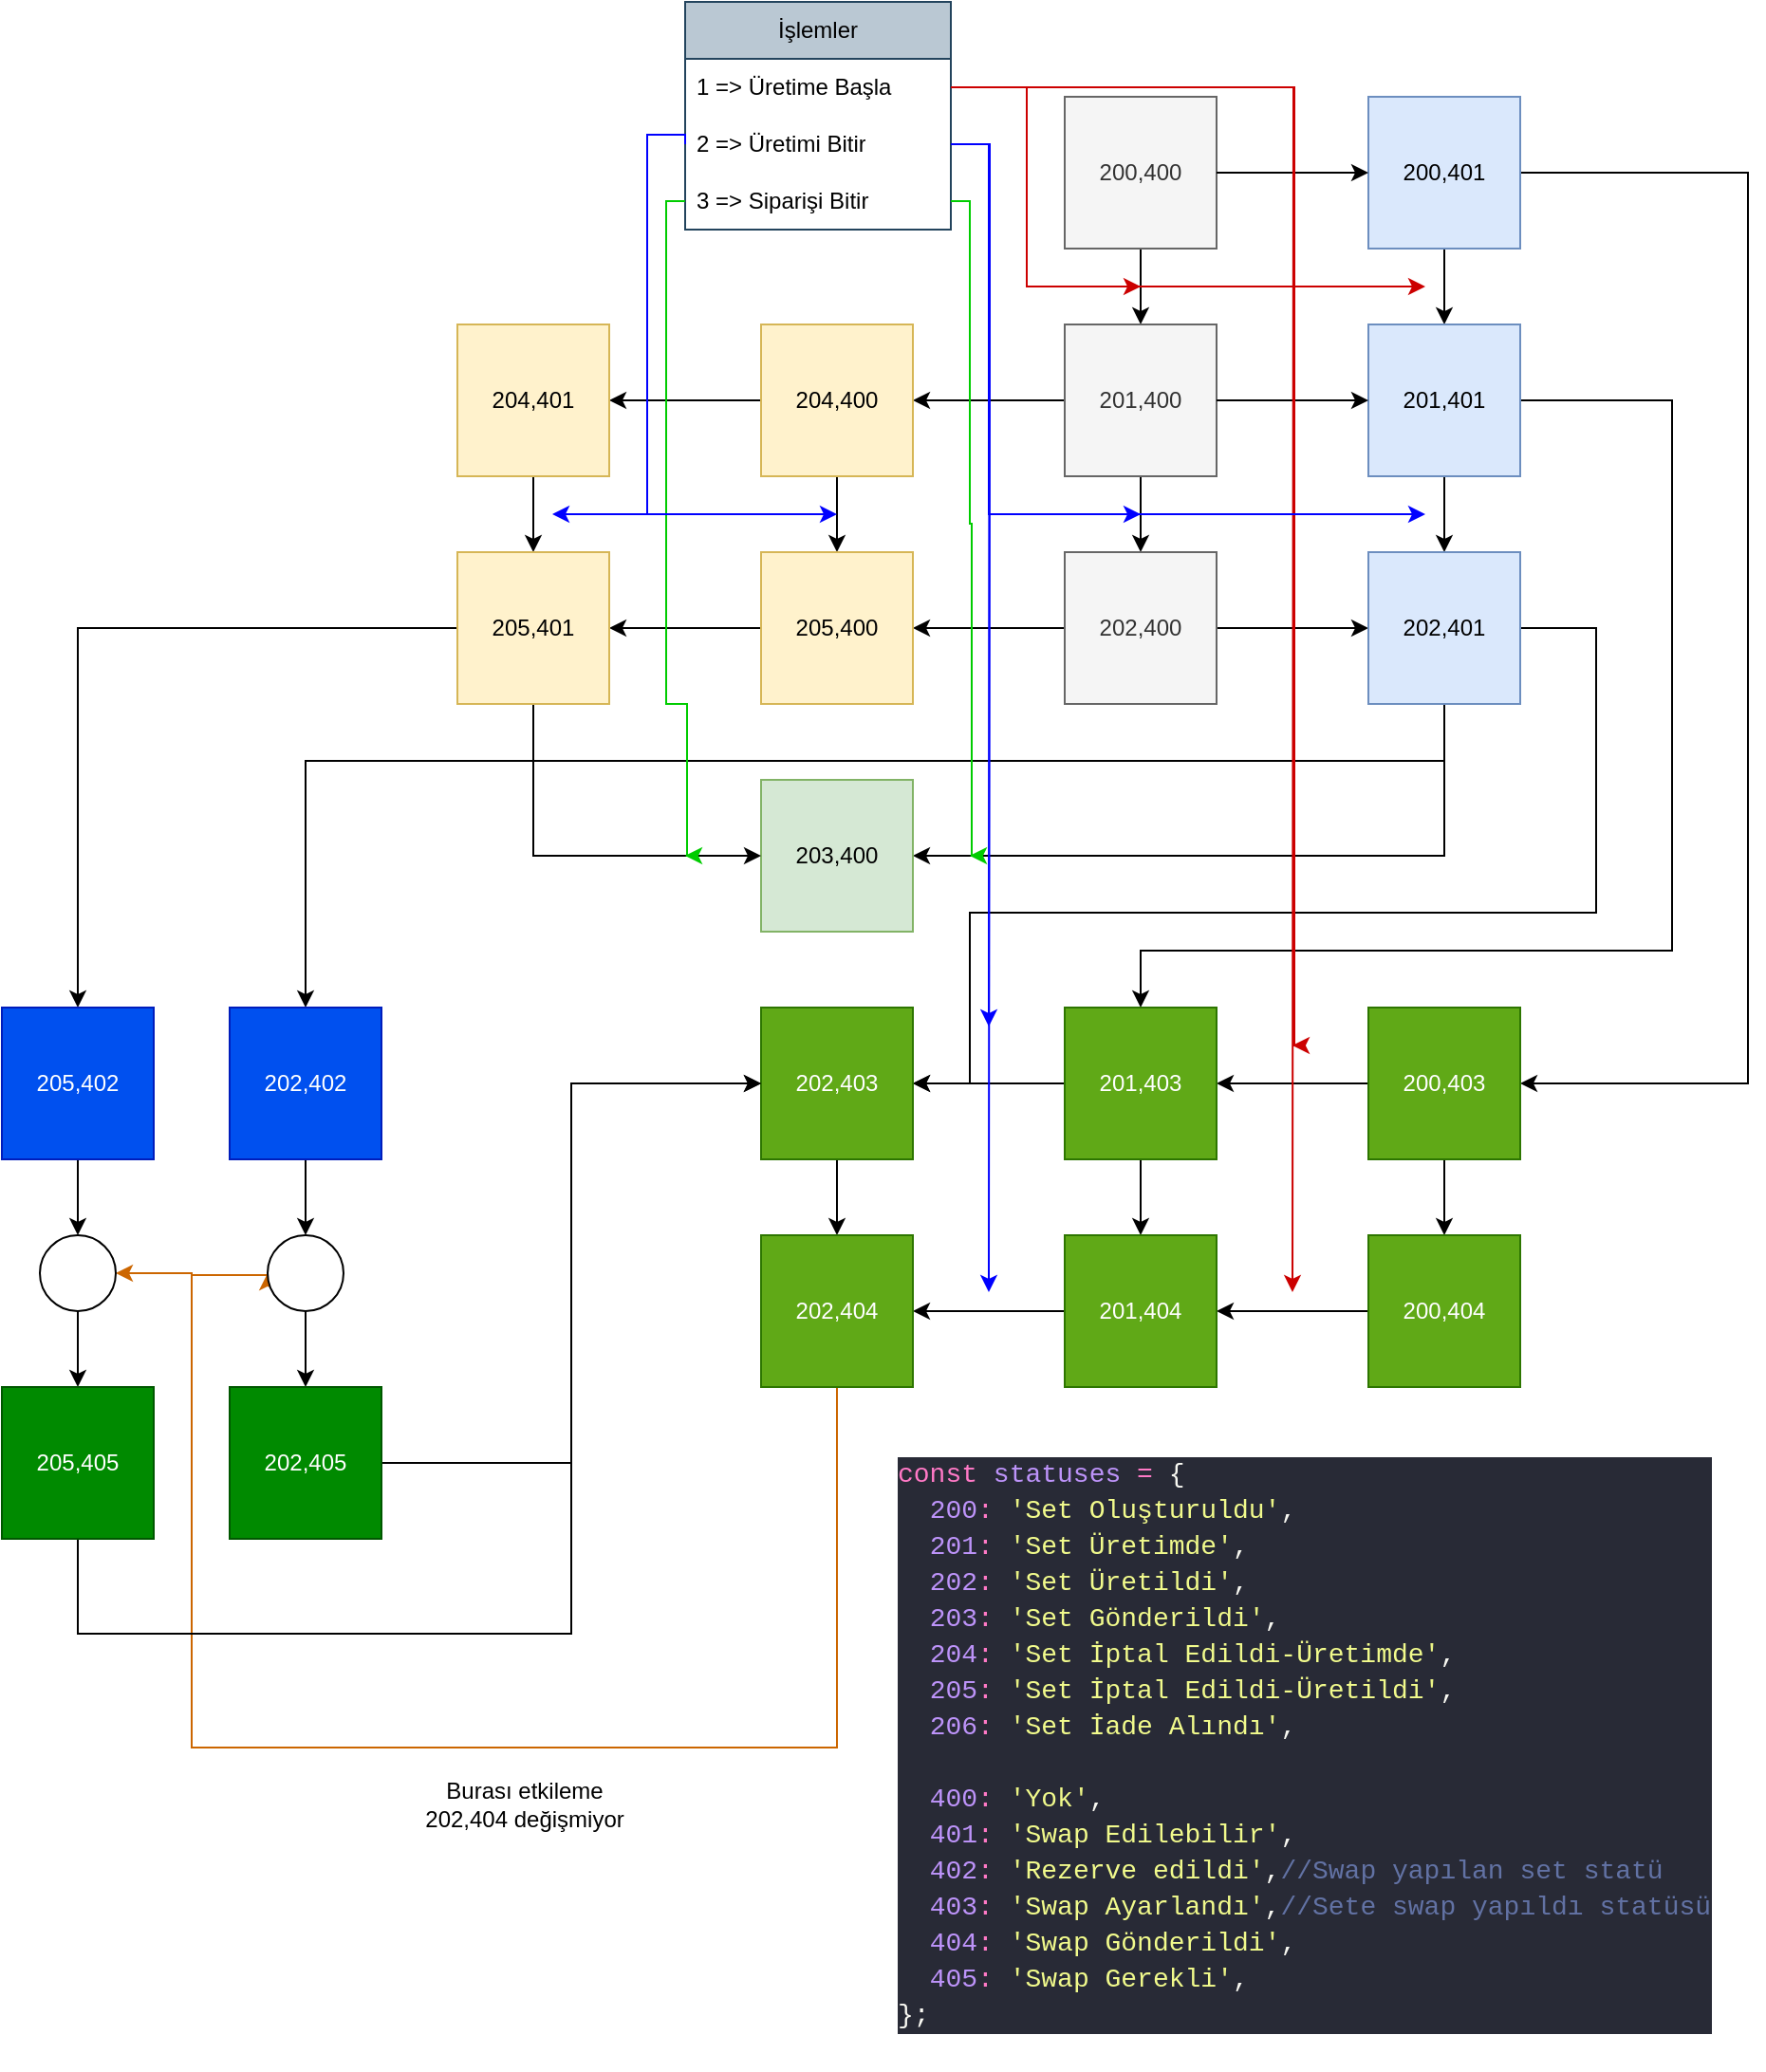 <mxfile version="26.0.5">
  <diagram name="Sayfa -1" id="rt4rzsd_kUnmTgCIrP4J">
    <mxGraphModel dx="2261" dy="1949" grid="1" gridSize="10" guides="1" tooltips="1" connect="1" arrows="1" fold="1" page="1" pageScale="1" pageWidth="827" pageHeight="1169" math="0" shadow="0">
      <root>
        <mxCell id="0" />
        <mxCell id="1" parent="0" />
        <mxCell id="Jg-Q7u7jgiy3Y-VFD5Qe-31" style="edgeStyle=orthogonalEdgeStyle;rounded=0;orthogonalLoop=1;jettySize=auto;html=1;entryX=0.5;entryY=0;entryDx=0;entryDy=0;" edge="1" parent="1" target="Jg-Q7u7jgiy3Y-VFD5Qe-4">
          <mxGeometry relative="1" as="geometry">
            <mxPoint x="520" y="80" as="sourcePoint" />
            <Array as="points">
              <mxPoint x="560" y="80" />
            </Array>
          </mxGeometry>
        </mxCell>
        <mxCell id="Jg-Q7u7jgiy3Y-VFD5Qe-32" style="edgeStyle=orthogonalEdgeStyle;rounded=0;orthogonalLoop=1;jettySize=auto;html=1;entryX=0.5;entryY=0;entryDx=0;entryDy=0;" edge="1" parent="1" source="Jg-Q7u7jgiy3Y-VFD5Qe-1" target="Jg-Q7u7jgiy3Y-VFD5Qe-2">
          <mxGeometry relative="1" as="geometry" />
        </mxCell>
        <mxCell id="Jg-Q7u7jgiy3Y-VFD5Qe-1" value="200,400" style="whiteSpace=wrap;html=1;aspect=fixed;fillColor=#f5f5f5;fontColor=#333333;strokeColor=#666666;" vertex="1" parent="1">
          <mxGeometry x="360" y="40" width="80" height="80" as="geometry" />
        </mxCell>
        <mxCell id="Jg-Q7u7jgiy3Y-VFD5Qe-10" style="edgeStyle=orthogonalEdgeStyle;rounded=0;orthogonalLoop=1;jettySize=auto;html=1;" edge="1" parent="1" source="Jg-Q7u7jgiy3Y-VFD5Qe-2" target="Jg-Q7u7jgiy3Y-VFD5Qe-5">
          <mxGeometry relative="1" as="geometry" />
        </mxCell>
        <mxCell id="Jg-Q7u7jgiy3Y-VFD5Qe-47" style="edgeStyle=orthogonalEdgeStyle;rounded=0;orthogonalLoop=1;jettySize=auto;html=1;entryX=1;entryY=0.5;entryDx=0;entryDy=0;" edge="1" parent="1" source="Jg-Q7u7jgiy3Y-VFD5Qe-2" target="Jg-Q7u7jgiy3Y-VFD5Qe-46">
          <mxGeometry relative="1" as="geometry" />
        </mxCell>
        <mxCell id="Jg-Q7u7jgiy3Y-VFD5Qe-2" value="201,400" style="whiteSpace=wrap;html=1;aspect=fixed;fillColor=#f5f5f5;fontColor=#333333;strokeColor=#666666;" vertex="1" parent="1">
          <mxGeometry x="360" y="160" width="80" height="80" as="geometry" />
        </mxCell>
        <mxCell id="Jg-Q7u7jgiy3Y-VFD5Qe-62" value="" style="edgeStyle=orthogonalEdgeStyle;rounded=0;orthogonalLoop=1;jettySize=auto;html=1;" edge="1" parent="1" source="Jg-Q7u7jgiy3Y-VFD5Qe-4" target="Jg-Q7u7jgiy3Y-VFD5Qe-6">
          <mxGeometry relative="1" as="geometry" />
        </mxCell>
        <mxCell id="Jg-Q7u7jgiy3Y-VFD5Qe-82" style="edgeStyle=orthogonalEdgeStyle;rounded=0;orthogonalLoop=1;jettySize=auto;html=1;entryX=1;entryY=0.5;entryDx=0;entryDy=0;" edge="1" parent="1" source="Jg-Q7u7jgiy3Y-VFD5Qe-4" target="Jg-Q7u7jgiy3Y-VFD5Qe-68">
          <mxGeometry relative="1" as="geometry">
            <Array as="points">
              <mxPoint x="720" y="80" />
              <mxPoint x="720" y="560" />
            </Array>
          </mxGeometry>
        </mxCell>
        <mxCell id="Jg-Q7u7jgiy3Y-VFD5Qe-4" value="200,401" style="whiteSpace=wrap;html=1;aspect=fixed;fillColor=#dae8fc;strokeColor=#6c8ebf;" vertex="1" parent="1">
          <mxGeometry x="520" y="40" width="80" height="80" as="geometry" />
        </mxCell>
        <mxCell id="Jg-Q7u7jgiy3Y-VFD5Qe-64" value="" style="edgeStyle=orthogonalEdgeStyle;rounded=0;orthogonalLoop=1;jettySize=auto;html=1;" edge="1" parent="1" source="Jg-Q7u7jgiy3Y-VFD5Qe-5" target="Jg-Q7u7jgiy3Y-VFD5Qe-8">
          <mxGeometry relative="1" as="geometry" />
        </mxCell>
        <mxCell id="Jg-Q7u7jgiy3Y-VFD5Qe-67" style="edgeStyle=orthogonalEdgeStyle;rounded=0;orthogonalLoop=1;jettySize=auto;html=1;entryX=1;entryY=0.5;entryDx=0;entryDy=0;" edge="1" parent="1" source="Jg-Q7u7jgiy3Y-VFD5Qe-5" target="Jg-Q7u7jgiy3Y-VFD5Qe-48">
          <mxGeometry relative="1" as="geometry" />
        </mxCell>
        <mxCell id="Jg-Q7u7jgiy3Y-VFD5Qe-5" value="202,400" style="whiteSpace=wrap;html=1;aspect=fixed;fillColor=#f5f5f5;fontColor=#333333;strokeColor=#666666;" vertex="1" parent="1">
          <mxGeometry x="360" y="280" width="80" height="80" as="geometry" />
        </mxCell>
        <mxCell id="Jg-Q7u7jgiy3Y-VFD5Qe-63" value="" style="edgeStyle=orthogonalEdgeStyle;rounded=0;orthogonalLoop=1;jettySize=auto;html=1;" edge="1" parent="1" source="Jg-Q7u7jgiy3Y-VFD5Qe-6" target="Jg-Q7u7jgiy3Y-VFD5Qe-8">
          <mxGeometry relative="1" as="geometry" />
        </mxCell>
        <mxCell id="Jg-Q7u7jgiy3Y-VFD5Qe-83" style="edgeStyle=orthogonalEdgeStyle;rounded=0;orthogonalLoop=1;jettySize=auto;html=1;" edge="1" parent="1" source="Jg-Q7u7jgiy3Y-VFD5Qe-6" target="Jg-Q7u7jgiy3Y-VFD5Qe-71">
          <mxGeometry relative="1" as="geometry">
            <Array as="points">
              <mxPoint x="680" y="200" />
              <mxPoint x="680" y="490" />
              <mxPoint x="400" y="490" />
            </Array>
          </mxGeometry>
        </mxCell>
        <mxCell id="Jg-Q7u7jgiy3Y-VFD5Qe-6" value="201,401" style="whiteSpace=wrap;html=1;aspect=fixed;fillColor=#dae8fc;strokeColor=#6c8ebf;" vertex="1" parent="1">
          <mxGeometry x="520" y="160" width="80" height="80" as="geometry" />
        </mxCell>
        <mxCell id="Jg-Q7u7jgiy3Y-VFD5Qe-66" style="edgeStyle=orthogonalEdgeStyle;rounded=0;orthogonalLoop=1;jettySize=auto;html=1;entryX=1;entryY=0.5;entryDx=0;entryDy=0;" edge="1" parent="1" source="Jg-Q7u7jgiy3Y-VFD5Qe-8" target="Jg-Q7u7jgiy3Y-VFD5Qe-13">
          <mxGeometry relative="1" as="geometry">
            <Array as="points">
              <mxPoint x="560" y="440" />
            </Array>
          </mxGeometry>
        </mxCell>
        <mxCell id="Jg-Q7u7jgiy3Y-VFD5Qe-84" style="edgeStyle=orthogonalEdgeStyle;rounded=0;orthogonalLoop=1;jettySize=auto;html=1;exitX=0.5;exitY=1;exitDx=0;exitDy=0;" edge="1" parent="1" source="Jg-Q7u7jgiy3Y-VFD5Qe-8" target="Jg-Q7u7jgiy3Y-VFD5Qe-73">
          <mxGeometry relative="1" as="geometry">
            <Array as="points">
              <mxPoint x="560" y="320" />
              <mxPoint x="640" y="320" />
              <mxPoint x="640" y="470" />
              <mxPoint x="310" y="470" />
              <mxPoint x="310" y="560" />
            </Array>
          </mxGeometry>
        </mxCell>
        <mxCell id="Jg-Q7u7jgiy3Y-VFD5Qe-86" style="edgeStyle=orthogonalEdgeStyle;rounded=0;orthogonalLoop=1;jettySize=auto;html=1;exitX=0;exitY=1;exitDx=0;exitDy=0;entryX=0.5;entryY=0;entryDx=0;entryDy=0;" edge="1" parent="1" source="Jg-Q7u7jgiy3Y-VFD5Qe-8" target="Jg-Q7u7jgiy3Y-VFD5Qe-85">
          <mxGeometry relative="1" as="geometry">
            <Array as="points">
              <mxPoint x="560" y="360" />
              <mxPoint x="560" y="390" />
              <mxPoint x="-40" y="390" />
            </Array>
          </mxGeometry>
        </mxCell>
        <mxCell id="Jg-Q7u7jgiy3Y-VFD5Qe-8" value="202,401" style="whiteSpace=wrap;html=1;aspect=fixed;fillColor=#dae8fc;strokeColor=#6c8ebf;" vertex="1" parent="1">
          <mxGeometry x="520" y="280" width="80" height="80" as="geometry" />
        </mxCell>
        <mxCell id="Jg-Q7u7jgiy3Y-VFD5Qe-13" value="203,400" style="whiteSpace=wrap;html=1;aspect=fixed;fillColor=#d5e8d4;strokeColor=#82b366;" vertex="1" parent="1">
          <mxGeometry x="200" y="400" width="80" height="80" as="geometry" />
        </mxCell>
        <mxCell id="Jg-Q7u7jgiy3Y-VFD5Qe-18" style="edgeStyle=orthogonalEdgeStyle;rounded=0;orthogonalLoop=1;jettySize=auto;html=1;entryX=0;entryY=0.5;entryDx=0;entryDy=0;" edge="1" parent="1" source="Jg-Q7u7jgiy3Y-VFD5Qe-2" target="Jg-Q7u7jgiy3Y-VFD5Qe-6">
          <mxGeometry relative="1" as="geometry">
            <Array as="points">
              <mxPoint x="500" y="200" />
              <mxPoint x="500" y="200" />
            </Array>
          </mxGeometry>
        </mxCell>
        <mxCell id="Jg-Q7u7jgiy3Y-VFD5Qe-49" value="" style="edgeStyle=orthogonalEdgeStyle;rounded=0;orthogonalLoop=1;jettySize=auto;html=1;" edge="1" parent="1" source="Jg-Q7u7jgiy3Y-VFD5Qe-46" target="Jg-Q7u7jgiy3Y-VFD5Qe-48">
          <mxGeometry relative="1" as="geometry" />
        </mxCell>
        <mxCell id="Jg-Q7u7jgiy3Y-VFD5Qe-57" style="edgeStyle=orthogonalEdgeStyle;rounded=0;orthogonalLoop=1;jettySize=auto;html=1;entryX=1;entryY=0.5;entryDx=0;entryDy=0;" edge="1" parent="1" source="Jg-Q7u7jgiy3Y-VFD5Qe-46" target="Jg-Q7u7jgiy3Y-VFD5Qe-50">
          <mxGeometry relative="1" as="geometry" />
        </mxCell>
        <mxCell id="Jg-Q7u7jgiy3Y-VFD5Qe-46" value="204,400" style="whiteSpace=wrap;html=1;aspect=fixed;fillColor=#fff2cc;strokeColor=#d6b656;" vertex="1" parent="1">
          <mxGeometry x="200" y="160" width="80" height="80" as="geometry" />
        </mxCell>
        <mxCell id="Jg-Q7u7jgiy3Y-VFD5Qe-61" value="" style="edgeStyle=orthogonalEdgeStyle;rounded=0;orthogonalLoop=1;jettySize=auto;html=1;" edge="1" parent="1" source="Jg-Q7u7jgiy3Y-VFD5Qe-48" target="Jg-Q7u7jgiy3Y-VFD5Qe-51">
          <mxGeometry relative="1" as="geometry" />
        </mxCell>
        <mxCell id="Jg-Q7u7jgiy3Y-VFD5Qe-48" value="205,400" style="whiteSpace=wrap;html=1;aspect=fixed;fillColor=#fff2cc;strokeColor=#d6b656;" vertex="1" parent="1">
          <mxGeometry x="200" y="280" width="80" height="80" as="geometry" />
        </mxCell>
        <mxCell id="Jg-Q7u7jgiy3Y-VFD5Qe-58" value="" style="edgeStyle=orthogonalEdgeStyle;rounded=0;orthogonalLoop=1;jettySize=auto;html=1;" edge="1" parent="1" source="Jg-Q7u7jgiy3Y-VFD5Qe-50" target="Jg-Q7u7jgiy3Y-VFD5Qe-51">
          <mxGeometry relative="1" as="geometry" />
        </mxCell>
        <mxCell id="Jg-Q7u7jgiy3Y-VFD5Qe-50" value="204,401" style="whiteSpace=wrap;html=1;aspect=fixed;fillColor=#fff2cc;strokeColor=#d6b656;" vertex="1" parent="1">
          <mxGeometry x="40" y="160" width="80" height="80" as="geometry" />
        </mxCell>
        <mxCell id="Jg-Q7u7jgiy3Y-VFD5Qe-56" style="edgeStyle=orthogonalEdgeStyle;rounded=0;orthogonalLoop=1;jettySize=auto;html=1;entryX=0;entryY=0.5;entryDx=0;entryDy=0;" edge="1" parent="1" source="Jg-Q7u7jgiy3Y-VFD5Qe-51" target="Jg-Q7u7jgiy3Y-VFD5Qe-13">
          <mxGeometry relative="1" as="geometry">
            <Array as="points">
              <mxPoint x="80" y="440" />
            </Array>
          </mxGeometry>
        </mxCell>
        <mxCell id="Jg-Q7u7jgiy3Y-VFD5Qe-88" style="edgeStyle=orthogonalEdgeStyle;rounded=0;orthogonalLoop=1;jettySize=auto;html=1;exitX=0;exitY=0.5;exitDx=0;exitDy=0;entryX=0.5;entryY=0;entryDx=0;entryDy=0;" edge="1" parent="1" source="Jg-Q7u7jgiy3Y-VFD5Qe-51" target="Jg-Q7u7jgiy3Y-VFD5Qe-87">
          <mxGeometry relative="1" as="geometry" />
        </mxCell>
        <mxCell id="Jg-Q7u7jgiy3Y-VFD5Qe-51" value="205,401" style="whiteSpace=wrap;html=1;aspect=fixed;fillColor=#fff2cc;strokeColor=#d6b656;" vertex="1" parent="1">
          <mxGeometry x="40" y="280" width="80" height="80" as="geometry" />
        </mxCell>
        <mxCell id="Jg-Q7u7jgiy3Y-VFD5Qe-59" value="" style="edgeStyle=orthogonalEdgeStyle;rounded=0;orthogonalLoop=1;jettySize=auto;html=1;entryX=0;entryY=0.5;entryDx=0;entryDy=0;" edge="1" parent="1" source="Jg-Q7u7jgiy3Y-VFD5Qe-1" target="Jg-Q7u7jgiy3Y-VFD5Qe-4">
          <mxGeometry relative="1" as="geometry">
            <mxPoint x="440" y="80" as="sourcePoint" />
            <mxPoint x="480" y="40" as="targetPoint" />
            <Array as="points" />
          </mxGeometry>
        </mxCell>
        <mxCell id="Jg-Q7u7jgiy3Y-VFD5Qe-77" style="edgeStyle=orthogonalEdgeStyle;rounded=0;orthogonalLoop=1;jettySize=auto;html=1;exitX=0;exitY=0.5;exitDx=0;exitDy=0;entryX=1;entryY=0.5;entryDx=0;entryDy=0;" edge="1" parent="1" source="Jg-Q7u7jgiy3Y-VFD5Qe-68" target="Jg-Q7u7jgiy3Y-VFD5Qe-71">
          <mxGeometry relative="1" as="geometry">
            <Array as="points">
              <mxPoint x="480" y="560" />
              <mxPoint x="480" y="560" />
            </Array>
          </mxGeometry>
        </mxCell>
        <mxCell id="Jg-Q7u7jgiy3Y-VFD5Qe-79" style="edgeStyle=orthogonalEdgeStyle;rounded=0;orthogonalLoop=1;jettySize=auto;html=1;exitX=0.5;exitY=1;exitDx=0;exitDy=0;entryX=0.5;entryY=0;entryDx=0;entryDy=0;" edge="1" parent="1" source="Jg-Q7u7jgiy3Y-VFD5Qe-68" target="Jg-Q7u7jgiy3Y-VFD5Qe-69">
          <mxGeometry relative="1" as="geometry" />
        </mxCell>
        <mxCell id="Jg-Q7u7jgiy3Y-VFD5Qe-68" value="200,403" style="whiteSpace=wrap;html=1;aspect=fixed;fillColor=#60a917;strokeColor=#2D7600;fontColor=#ffffff;" vertex="1" parent="1">
          <mxGeometry x="520" y="520" width="80" height="80" as="geometry" />
        </mxCell>
        <mxCell id="Jg-Q7u7jgiy3Y-VFD5Qe-80" style="edgeStyle=orthogonalEdgeStyle;rounded=0;orthogonalLoop=1;jettySize=auto;html=1;exitX=0;exitY=0.5;exitDx=0;exitDy=0;entryX=1;entryY=0.5;entryDx=0;entryDy=0;" edge="1" parent="1" source="Jg-Q7u7jgiy3Y-VFD5Qe-69" target="Jg-Q7u7jgiy3Y-VFD5Qe-72">
          <mxGeometry relative="1" as="geometry" />
        </mxCell>
        <mxCell id="Jg-Q7u7jgiy3Y-VFD5Qe-69" value="200,404" style="whiteSpace=wrap;html=1;aspect=fixed;fillColor=#60a917;fontColor=#ffffff;strokeColor=#2D7600;" vertex="1" parent="1">
          <mxGeometry x="520" y="640" width="80" height="80" as="geometry" />
        </mxCell>
        <mxCell id="Jg-Q7u7jgiy3Y-VFD5Qe-76" style="edgeStyle=orthogonalEdgeStyle;rounded=0;orthogonalLoop=1;jettySize=auto;html=1;exitX=0;exitY=0.5;exitDx=0;exitDy=0;entryX=1;entryY=0.5;entryDx=0;entryDy=0;" edge="1" parent="1" source="Jg-Q7u7jgiy3Y-VFD5Qe-71" target="Jg-Q7u7jgiy3Y-VFD5Qe-73">
          <mxGeometry relative="1" as="geometry" />
        </mxCell>
        <mxCell id="Jg-Q7u7jgiy3Y-VFD5Qe-78" style="edgeStyle=orthogonalEdgeStyle;rounded=0;orthogonalLoop=1;jettySize=auto;html=1;exitX=0.5;exitY=1;exitDx=0;exitDy=0;entryX=0.5;entryY=0;entryDx=0;entryDy=0;" edge="1" parent="1" source="Jg-Q7u7jgiy3Y-VFD5Qe-71" target="Jg-Q7u7jgiy3Y-VFD5Qe-72">
          <mxGeometry relative="1" as="geometry" />
        </mxCell>
        <mxCell id="Jg-Q7u7jgiy3Y-VFD5Qe-71" value="201,403" style="whiteSpace=wrap;html=1;aspect=fixed;fillColor=#60a917;fontColor=#ffffff;strokeColor=#2D7600;" vertex="1" parent="1">
          <mxGeometry x="360" y="520" width="80" height="80" as="geometry" />
        </mxCell>
        <mxCell id="Jg-Q7u7jgiy3Y-VFD5Qe-81" style="edgeStyle=orthogonalEdgeStyle;rounded=0;orthogonalLoop=1;jettySize=auto;html=1;exitX=0;exitY=0.5;exitDx=0;exitDy=0;entryX=1;entryY=0.5;entryDx=0;entryDy=0;" edge="1" parent="1" source="Jg-Q7u7jgiy3Y-VFD5Qe-72" target="Jg-Q7u7jgiy3Y-VFD5Qe-74">
          <mxGeometry relative="1" as="geometry" />
        </mxCell>
        <mxCell id="Jg-Q7u7jgiy3Y-VFD5Qe-72" value="201,404" style="whiteSpace=wrap;html=1;aspect=fixed;fillColor=#60a917;fontColor=#ffffff;strokeColor=#2D7600;" vertex="1" parent="1">
          <mxGeometry x="360" y="640" width="80" height="80" as="geometry" />
        </mxCell>
        <mxCell id="Jg-Q7u7jgiy3Y-VFD5Qe-75" style="edgeStyle=orthogonalEdgeStyle;rounded=0;orthogonalLoop=1;jettySize=auto;html=1;exitX=0.5;exitY=1;exitDx=0;exitDy=0;entryX=0.5;entryY=0;entryDx=0;entryDy=0;" edge="1" parent="1" source="Jg-Q7u7jgiy3Y-VFD5Qe-73" target="Jg-Q7u7jgiy3Y-VFD5Qe-74">
          <mxGeometry relative="1" as="geometry" />
        </mxCell>
        <mxCell id="Jg-Q7u7jgiy3Y-VFD5Qe-73" value="202,403" style="whiteSpace=wrap;html=1;aspect=fixed;fillColor=#60a917;fontColor=#ffffff;strokeColor=#2D7600;" vertex="1" parent="1">
          <mxGeometry x="200" y="520" width="80" height="80" as="geometry" />
        </mxCell>
        <mxCell id="Jg-Q7u7jgiy3Y-VFD5Qe-92" style="edgeStyle=orthogonalEdgeStyle;rounded=0;orthogonalLoop=1;jettySize=auto;html=1;strokeColor=#CC6600;" edge="1" parent="1" source="Jg-Q7u7jgiy3Y-VFD5Qe-74">
          <mxGeometry relative="1" as="geometry">
            <mxPoint x="-60" y="660" as="targetPoint" />
            <Array as="points">
              <mxPoint x="240" y="910" />
              <mxPoint x="-100" y="910" />
              <mxPoint x="-100" y="661" />
            </Array>
          </mxGeometry>
        </mxCell>
        <mxCell id="Jg-Q7u7jgiy3Y-VFD5Qe-100" style="edgeStyle=orthogonalEdgeStyle;rounded=0;orthogonalLoop=1;jettySize=auto;html=1;entryX=1;entryY=0.5;entryDx=0;entryDy=0;strokeColor=#CC6600;" edge="1" parent="1" source="Jg-Q7u7jgiy3Y-VFD5Qe-74" target="Jg-Q7u7jgiy3Y-VFD5Qe-98">
          <mxGeometry relative="1" as="geometry">
            <Array as="points">
              <mxPoint x="240" y="910" />
              <mxPoint x="-100" y="910" />
              <mxPoint x="-100" y="660" />
            </Array>
          </mxGeometry>
        </mxCell>
        <mxCell id="Jg-Q7u7jgiy3Y-VFD5Qe-74" value="202,404" style="whiteSpace=wrap;html=1;aspect=fixed;fillColor=#60a917;fontColor=#ffffff;strokeColor=#2D7600;" vertex="1" parent="1">
          <mxGeometry x="200" y="640" width="80" height="80" as="geometry" />
        </mxCell>
        <mxCell id="Jg-Q7u7jgiy3Y-VFD5Qe-94" style="edgeStyle=orthogonalEdgeStyle;rounded=0;orthogonalLoop=1;jettySize=auto;html=1;exitX=0.5;exitY=1;exitDx=0;exitDy=0;entryX=0.5;entryY=0;entryDx=0;entryDy=0;" edge="1" parent="1" source="Jg-Q7u7jgiy3Y-VFD5Qe-85" target="Jg-Q7u7jgiy3Y-VFD5Qe-89">
          <mxGeometry relative="1" as="geometry" />
        </mxCell>
        <mxCell id="Jg-Q7u7jgiy3Y-VFD5Qe-85" value="202,402" style="whiteSpace=wrap;html=1;aspect=fixed;fillColor=#0050ef;fontColor=#ffffff;strokeColor=#001DBC;" vertex="1" parent="1">
          <mxGeometry x="-80" y="520" width="80" height="80" as="geometry" />
        </mxCell>
        <mxCell id="Jg-Q7u7jgiy3Y-VFD5Qe-99" style="edgeStyle=orthogonalEdgeStyle;rounded=0;orthogonalLoop=1;jettySize=auto;html=1;entryX=0.5;entryY=0;entryDx=0;entryDy=0;" edge="1" parent="1" source="Jg-Q7u7jgiy3Y-VFD5Qe-87" target="Jg-Q7u7jgiy3Y-VFD5Qe-98">
          <mxGeometry relative="1" as="geometry" />
        </mxCell>
        <mxCell id="Jg-Q7u7jgiy3Y-VFD5Qe-87" value="205,402" style="whiteSpace=wrap;html=1;aspect=fixed;fillColor=#0050ef;fontColor=#ffffff;strokeColor=#001DBC;" vertex="1" parent="1">
          <mxGeometry x="-200" y="520" width="80" height="80" as="geometry" />
        </mxCell>
        <mxCell id="Jg-Q7u7jgiy3Y-VFD5Qe-95" style="edgeStyle=orthogonalEdgeStyle;rounded=0;orthogonalLoop=1;jettySize=auto;html=1;exitX=0.5;exitY=1;exitDx=0;exitDy=0;entryX=0.5;entryY=0;entryDx=0;entryDy=0;" edge="1" parent="1" source="Jg-Q7u7jgiy3Y-VFD5Qe-89" target="Jg-Q7u7jgiy3Y-VFD5Qe-93">
          <mxGeometry relative="1" as="geometry" />
        </mxCell>
        <mxCell id="Jg-Q7u7jgiy3Y-VFD5Qe-89" value="" style="ellipse;whiteSpace=wrap;html=1;aspect=fixed;" vertex="1" parent="1">
          <mxGeometry x="-60" y="640" width="40" height="40" as="geometry" />
        </mxCell>
        <mxCell id="Jg-Q7u7jgiy3Y-VFD5Qe-97" style="edgeStyle=orthogonalEdgeStyle;rounded=0;orthogonalLoop=1;jettySize=auto;html=1;exitX=1;exitY=0.5;exitDx=0;exitDy=0;entryX=0;entryY=0.5;entryDx=0;entryDy=0;" edge="1" parent="1" source="Jg-Q7u7jgiy3Y-VFD5Qe-93" target="Jg-Q7u7jgiy3Y-VFD5Qe-73">
          <mxGeometry relative="1" as="geometry" />
        </mxCell>
        <mxCell id="Jg-Q7u7jgiy3Y-VFD5Qe-93" value="202,405" style="whiteSpace=wrap;html=1;aspect=fixed;fillColor=#008a00;fontColor=#ffffff;strokeColor=#005700;" vertex="1" parent="1">
          <mxGeometry x="-80" y="720" width="80" height="80" as="geometry" />
        </mxCell>
        <mxCell id="Jg-Q7u7jgiy3Y-VFD5Qe-96" value="Burası etkileme&lt;br&gt;202,404 değişmiyor" style="text;html=1;align=center;verticalAlign=middle;resizable=0;points=[];autosize=1;strokeColor=none;fillColor=none;" vertex="1" parent="1">
          <mxGeometry x="10" y="920" width="130" height="40" as="geometry" />
        </mxCell>
        <mxCell id="Jg-Q7u7jgiy3Y-VFD5Qe-102" style="edgeStyle=orthogonalEdgeStyle;rounded=0;orthogonalLoop=1;jettySize=auto;html=1;entryX=0.5;entryY=0;entryDx=0;entryDy=0;" edge="1" parent="1" source="Jg-Q7u7jgiy3Y-VFD5Qe-98" target="Jg-Q7u7jgiy3Y-VFD5Qe-101">
          <mxGeometry relative="1" as="geometry" />
        </mxCell>
        <mxCell id="Jg-Q7u7jgiy3Y-VFD5Qe-98" value="" style="ellipse;whiteSpace=wrap;html=1;aspect=fixed;" vertex="1" parent="1">
          <mxGeometry x="-180" y="640" width="40" height="40" as="geometry" />
        </mxCell>
        <mxCell id="Jg-Q7u7jgiy3Y-VFD5Qe-103" style="edgeStyle=orthogonalEdgeStyle;rounded=0;orthogonalLoop=1;jettySize=auto;html=1;" edge="1" parent="1" source="Jg-Q7u7jgiy3Y-VFD5Qe-101" target="Jg-Q7u7jgiy3Y-VFD5Qe-73">
          <mxGeometry relative="1" as="geometry">
            <Array as="points">
              <mxPoint x="-160" y="850" />
              <mxPoint x="100" y="850" />
              <mxPoint x="100" y="560" />
            </Array>
          </mxGeometry>
        </mxCell>
        <mxCell id="Jg-Q7u7jgiy3Y-VFD5Qe-101" value="205,405" style="whiteSpace=wrap;html=1;aspect=fixed;fillColor=#008a00;fontColor=#ffffff;strokeColor=#005700;" vertex="1" parent="1">
          <mxGeometry x="-200" y="720" width="80" height="80" as="geometry" />
        </mxCell>
        <mxCell id="Jg-Q7u7jgiy3Y-VFD5Qe-105" value="İşlemler" style="swimlane;fontStyle=0;childLayout=stackLayout;horizontal=1;startSize=30;horizontalStack=0;resizeParent=1;resizeParentMax=0;resizeLast=0;collapsible=1;marginBottom=0;whiteSpace=wrap;html=1;fillColor=#bac8d3;strokeColor=#23445d;" vertex="1" parent="1">
          <mxGeometry x="160" y="-10" width="140" height="120" as="geometry">
            <mxRectangle x="630" y="760" width="80" height="30" as="alternateBounds" />
          </mxGeometry>
        </mxCell>
        <mxCell id="Jg-Q7u7jgiy3Y-VFD5Qe-124" style="edgeStyle=orthogonalEdgeStyle;rounded=0;orthogonalLoop=1;jettySize=auto;html=1;exitX=1;exitY=0.5;exitDx=0;exitDy=0;strokeColor=#CC0000;" edge="1" parent="Jg-Q7u7jgiy3Y-VFD5Qe-105" source="Jg-Q7u7jgiy3Y-VFD5Qe-106">
          <mxGeometry relative="1" as="geometry">
            <mxPoint x="320" y="550" as="targetPoint" />
            <Array as="points">
              <mxPoint x="321" y="45" />
            </Array>
          </mxGeometry>
        </mxCell>
        <mxCell id="Jg-Q7u7jgiy3Y-VFD5Qe-125" style="edgeStyle=orthogonalEdgeStyle;rounded=0;orthogonalLoop=1;jettySize=auto;html=1;exitX=1;exitY=0.5;exitDx=0;exitDy=0;strokeColor=#CC0000;" edge="1" parent="Jg-Q7u7jgiy3Y-VFD5Qe-105" source="Jg-Q7u7jgiy3Y-VFD5Qe-106">
          <mxGeometry relative="1" as="geometry">
            <mxPoint x="320" y="680" as="targetPoint" />
          </mxGeometry>
        </mxCell>
        <mxCell id="Jg-Q7u7jgiy3Y-VFD5Qe-106" value="1 =&amp;gt; Üretime Başla" style="text;strokeColor=none;fillColor=none;align=left;verticalAlign=middle;spacingLeft=4;spacingRight=4;overflow=hidden;points=[[0,0.5],[1,0.5]];portConstraint=eastwest;rotatable=0;whiteSpace=wrap;html=1;" vertex="1" parent="Jg-Q7u7jgiy3Y-VFD5Qe-105">
          <mxGeometry y="30" width="140" height="30" as="geometry" />
        </mxCell>
        <mxCell id="Jg-Q7u7jgiy3Y-VFD5Qe-122" style="edgeStyle=orthogonalEdgeStyle;rounded=0;orthogonalLoop=1;jettySize=auto;html=1;strokeColor=#0000FF;" edge="1" parent="Jg-Q7u7jgiy3Y-VFD5Qe-105" source="Jg-Q7u7jgiy3Y-VFD5Qe-107">
          <mxGeometry relative="1" as="geometry">
            <mxPoint x="160" y="540" as="targetPoint" />
          </mxGeometry>
        </mxCell>
        <mxCell id="Jg-Q7u7jgiy3Y-VFD5Qe-123" style="edgeStyle=orthogonalEdgeStyle;rounded=0;orthogonalLoop=1;jettySize=auto;html=1;exitX=1;exitY=0.5;exitDx=0;exitDy=0;strokeColor=#0000FF;" edge="1" parent="Jg-Q7u7jgiy3Y-VFD5Qe-105" source="Jg-Q7u7jgiy3Y-VFD5Qe-107">
          <mxGeometry relative="1" as="geometry">
            <mxPoint x="160" y="680" as="targetPoint" />
          </mxGeometry>
        </mxCell>
        <mxCell id="Jg-Q7u7jgiy3Y-VFD5Qe-107" value="2 =&amp;gt; Üretimi Bitir" style="text;strokeColor=none;fillColor=none;align=left;verticalAlign=middle;spacingLeft=4;spacingRight=4;overflow=hidden;points=[[0,0.5],[1,0.5]];portConstraint=eastwest;rotatable=0;whiteSpace=wrap;html=1;" vertex="1" parent="Jg-Q7u7jgiy3Y-VFD5Qe-105">
          <mxGeometry y="60" width="140" height="30" as="geometry" />
        </mxCell>
        <mxCell id="Jg-Q7u7jgiy3Y-VFD5Qe-120" style="edgeStyle=orthogonalEdgeStyle;rounded=0;orthogonalLoop=1;jettySize=auto;html=1;strokeColor=#00CC00;" edge="1" parent="Jg-Q7u7jgiy3Y-VFD5Qe-105" source="Jg-Q7u7jgiy3Y-VFD5Qe-108">
          <mxGeometry relative="1" as="geometry">
            <mxPoint y="450" as="targetPoint" />
            <Array as="points">
              <mxPoint x="-10" y="105" />
              <mxPoint x="-10" y="370" />
              <mxPoint x="1" y="370" />
            </Array>
          </mxGeometry>
        </mxCell>
        <mxCell id="Jg-Q7u7jgiy3Y-VFD5Qe-121" style="edgeStyle=orthogonalEdgeStyle;rounded=0;orthogonalLoop=1;jettySize=auto;html=1;exitX=1;exitY=0.5;exitDx=0;exitDy=0;strokeColor=#00CC00;" edge="1" parent="Jg-Q7u7jgiy3Y-VFD5Qe-105" source="Jg-Q7u7jgiy3Y-VFD5Qe-108">
          <mxGeometry relative="1" as="geometry">
            <mxPoint x="150" y="450" as="targetPoint" />
            <Array as="points">
              <mxPoint x="150" y="105" />
              <mxPoint x="150" y="275" />
              <mxPoint x="151" y="275" />
            </Array>
          </mxGeometry>
        </mxCell>
        <mxCell id="Jg-Q7u7jgiy3Y-VFD5Qe-108" value="3 =&amp;gt; Siparişi Bitir" style="text;strokeColor=none;fillColor=none;align=left;verticalAlign=middle;spacingLeft=4;spacingRight=4;overflow=hidden;points=[[0,0.5],[1,0.5]];portConstraint=eastwest;rotatable=0;whiteSpace=wrap;html=1;" vertex="1" parent="Jg-Q7u7jgiy3Y-VFD5Qe-105">
          <mxGeometry y="90" width="140" height="30" as="geometry" />
        </mxCell>
        <mxCell id="Jg-Q7u7jgiy3Y-VFD5Qe-114" style="edgeStyle=orthogonalEdgeStyle;rounded=0;orthogonalLoop=1;jettySize=auto;html=1;exitX=1;exitY=0.5;exitDx=0;exitDy=0;strokeColor=#CC0000;" edge="1" parent="1" source="Jg-Q7u7jgiy3Y-VFD5Qe-106">
          <mxGeometry relative="1" as="geometry">
            <mxPoint x="400" y="140" as="targetPoint" />
            <Array as="points">
              <mxPoint x="340" y="35" />
              <mxPoint x="340" y="140" />
            </Array>
          </mxGeometry>
        </mxCell>
        <mxCell id="Jg-Q7u7jgiy3Y-VFD5Qe-115" style="edgeStyle=orthogonalEdgeStyle;rounded=0;orthogonalLoop=1;jettySize=auto;html=1;exitX=1;exitY=0.5;exitDx=0;exitDy=0;strokeColor=#CC0000;" edge="1" parent="1" source="Jg-Q7u7jgiy3Y-VFD5Qe-106">
          <mxGeometry relative="1" as="geometry">
            <mxPoint x="550" y="140" as="targetPoint" />
            <Array as="points">
              <mxPoint x="340" y="35" />
              <mxPoint x="340" y="140" />
            </Array>
          </mxGeometry>
        </mxCell>
        <mxCell id="Jg-Q7u7jgiy3Y-VFD5Qe-116" style="edgeStyle=orthogonalEdgeStyle;rounded=0;orthogonalLoop=1;jettySize=auto;html=1;strokeColor=#0000FF;" edge="1" parent="1" source="Jg-Q7u7jgiy3Y-VFD5Qe-107">
          <mxGeometry relative="1" as="geometry">
            <mxPoint x="400" y="260" as="targetPoint" />
            <Array as="points">
              <mxPoint x="320" y="65" />
              <mxPoint x="320" y="260" />
            </Array>
          </mxGeometry>
        </mxCell>
        <mxCell id="Jg-Q7u7jgiy3Y-VFD5Qe-117" style="edgeStyle=orthogonalEdgeStyle;rounded=0;orthogonalLoop=1;jettySize=auto;html=1;strokeColor=#0000FF;" edge="1" parent="1" source="Jg-Q7u7jgiy3Y-VFD5Qe-107">
          <mxGeometry relative="1" as="geometry">
            <mxPoint x="550" y="260" as="targetPoint" />
            <Array as="points">
              <mxPoint x="320" y="65" />
              <mxPoint x="320" y="260" />
            </Array>
          </mxGeometry>
        </mxCell>
        <mxCell id="Jg-Q7u7jgiy3Y-VFD5Qe-118" style="edgeStyle=orthogonalEdgeStyle;rounded=0;orthogonalLoop=1;jettySize=auto;html=1;exitX=0;exitY=0.5;exitDx=0;exitDy=0;strokeColor=#0000FF;" edge="1" parent="1" source="Jg-Q7u7jgiy3Y-VFD5Qe-107">
          <mxGeometry relative="1" as="geometry">
            <mxPoint x="90" y="260" as="targetPoint" />
            <Array as="points">
              <mxPoint x="160" y="60" />
              <mxPoint x="140" y="60" />
              <mxPoint x="140" y="260" />
            </Array>
          </mxGeometry>
        </mxCell>
        <mxCell id="Jg-Q7u7jgiy3Y-VFD5Qe-119" style="edgeStyle=orthogonalEdgeStyle;rounded=0;orthogonalLoop=1;jettySize=auto;html=1;exitX=0;exitY=0.5;exitDx=0;exitDy=0;strokeColor=#0000FF;" edge="1" parent="1" source="Jg-Q7u7jgiy3Y-VFD5Qe-107">
          <mxGeometry relative="1" as="geometry">
            <mxPoint x="240" y="260" as="targetPoint" />
            <Array as="points">
              <mxPoint x="160" y="60" />
              <mxPoint x="140" y="60" />
              <mxPoint x="140" y="260" />
            </Array>
          </mxGeometry>
        </mxCell>
        <mxCell id="Jg-Q7u7jgiy3Y-VFD5Qe-127" value="&lt;div style=&quot;color: #f8f8f2;background-color: #282a36;font-family: Consolas, &#39;Courier New&#39;, monospace;font-weight: normal;font-size: 14px;line-height: 19px;white-space: pre;&quot;&gt;&lt;div&gt;&lt;span style=&quot;color: #ff79c6;&quot;&gt;const&lt;/span&gt;&lt;span style=&quot;color: #f8f8f2;&quot;&gt; &lt;/span&gt;&lt;span style=&quot;color: #bd93f9;&quot;&gt;statuses&lt;/span&gt;&lt;span style=&quot;color: #f8f8f2;&quot;&gt; &lt;/span&gt;&lt;span style=&quot;color: #ff79c6;&quot;&gt;=&lt;/span&gt;&lt;span style=&quot;color: #f8f8f2;&quot;&gt; {&lt;/span&gt;&lt;/div&gt;&lt;div&gt;&lt;span style=&quot;color: #f8f8f2;&quot;&gt;&amp;nbsp; &lt;/span&gt;&lt;span style=&quot;color: #bd93f9;&quot;&gt;200&lt;/span&gt;&lt;span style=&quot;color: #ff79c6;&quot;&gt;:&lt;/span&gt;&lt;span style=&quot;color: #f8f8f2;&quot;&gt; &lt;/span&gt;&lt;span style=&quot;color: #e9f284;&quot;&gt;&#39;&lt;/span&gt;&lt;span style=&quot;color: #f1fa8c;&quot;&gt;Set Oluşturuldu&lt;/span&gt;&lt;span style=&quot;color: #e9f284;&quot;&gt;&#39;&lt;/span&gt;&lt;span style=&quot;color: #f8f8f2;&quot;&gt;,&lt;/span&gt;&lt;/div&gt;&lt;div&gt;&lt;span style=&quot;color: #f8f8f2;&quot;&gt;&amp;nbsp; &lt;/span&gt;&lt;span style=&quot;color: #bd93f9;&quot;&gt;201&lt;/span&gt;&lt;span style=&quot;color: #ff79c6;&quot;&gt;:&lt;/span&gt;&lt;span style=&quot;color: #f8f8f2;&quot;&gt; &lt;/span&gt;&lt;span style=&quot;color: #e9f284;&quot;&gt;&#39;&lt;/span&gt;&lt;span style=&quot;color: #f1fa8c;&quot;&gt;Set Üretimde&lt;/span&gt;&lt;span style=&quot;color: #e9f284;&quot;&gt;&#39;&lt;/span&gt;&lt;span style=&quot;color: #f8f8f2;&quot;&gt;,&lt;/span&gt;&lt;/div&gt;&lt;div&gt;&lt;span style=&quot;color: #f8f8f2;&quot;&gt;&amp;nbsp; &lt;/span&gt;&lt;span style=&quot;color: #bd93f9;&quot;&gt;202&lt;/span&gt;&lt;span style=&quot;color: #ff79c6;&quot;&gt;:&lt;/span&gt;&lt;span style=&quot;color: #f8f8f2;&quot;&gt; &lt;/span&gt;&lt;span style=&quot;color: #e9f284;&quot;&gt;&#39;&lt;/span&gt;&lt;span style=&quot;color: #f1fa8c;&quot;&gt;Set Üretildi&lt;/span&gt;&lt;span style=&quot;color: #e9f284;&quot;&gt;&#39;&lt;/span&gt;&lt;span style=&quot;color: #f8f8f2;&quot;&gt;,&lt;/span&gt;&lt;/div&gt;&lt;div&gt;&lt;span style=&quot;color: #f8f8f2;&quot;&gt;&amp;nbsp; &lt;/span&gt;&lt;span style=&quot;color: #bd93f9;&quot;&gt;203&lt;/span&gt;&lt;span style=&quot;color: #ff79c6;&quot;&gt;:&lt;/span&gt;&lt;span style=&quot;color: #f8f8f2;&quot;&gt; &lt;/span&gt;&lt;span style=&quot;color: #e9f284;&quot;&gt;&#39;&lt;/span&gt;&lt;span style=&quot;color: #f1fa8c;&quot;&gt;Set Gönderildi&lt;/span&gt;&lt;span style=&quot;color: #e9f284;&quot;&gt;&#39;&lt;/span&gt;&lt;span style=&quot;color: #f8f8f2;&quot;&gt;,&lt;/span&gt;&lt;/div&gt;&lt;div&gt;&lt;span style=&quot;color: #f8f8f2;&quot;&gt;&amp;nbsp; &lt;/span&gt;&lt;span style=&quot;color: #bd93f9;&quot;&gt;204&lt;/span&gt;&lt;span style=&quot;color: #ff79c6;&quot;&gt;:&lt;/span&gt;&lt;span style=&quot;color: #f8f8f2;&quot;&gt; &lt;/span&gt;&lt;span style=&quot;color: #e9f284;&quot;&gt;&#39;&lt;/span&gt;&lt;span style=&quot;color: #f1fa8c;&quot;&gt;Set İptal Edildi-Üretimde&lt;/span&gt;&lt;span style=&quot;color: #e9f284;&quot;&gt;&#39;&lt;/span&gt;&lt;span style=&quot;color: #f8f8f2;&quot;&gt;,&lt;/span&gt;&lt;/div&gt;&lt;div&gt;&lt;span style=&quot;color: #f8f8f2;&quot;&gt;&amp;nbsp; &lt;/span&gt;&lt;span style=&quot;color: #bd93f9;&quot;&gt;205&lt;/span&gt;&lt;span style=&quot;color: #ff79c6;&quot;&gt;:&lt;/span&gt;&lt;span style=&quot;color: #f8f8f2;&quot;&gt; &lt;/span&gt;&lt;span style=&quot;color: #e9f284;&quot;&gt;&#39;&lt;/span&gt;&lt;span style=&quot;color: #f1fa8c;&quot;&gt;Set İptal Edildi-Üretildi&lt;/span&gt;&lt;span style=&quot;color: #e9f284;&quot;&gt;&#39;&lt;/span&gt;&lt;span style=&quot;color: #f8f8f2;&quot;&gt;,&lt;/span&gt;&lt;/div&gt;&lt;div&gt;&lt;span style=&quot;color: #f8f8f2;&quot;&gt;&amp;nbsp; &lt;/span&gt;&lt;span style=&quot;color: #bd93f9;&quot;&gt;206&lt;/span&gt;&lt;span style=&quot;color: #ff79c6;&quot;&gt;:&lt;/span&gt;&lt;span style=&quot;color: #f8f8f2;&quot;&gt; &lt;/span&gt;&lt;span style=&quot;color: #e9f284;&quot;&gt;&#39;&lt;/span&gt;&lt;span style=&quot;color: #f1fa8c;&quot;&gt;Set İade Alındı&lt;/span&gt;&lt;span style=&quot;color: #e9f284;&quot;&gt;&#39;&lt;/span&gt;&lt;span style=&quot;color: #f8f8f2;&quot;&gt;,&lt;/span&gt;&lt;/div&gt;&lt;br&gt;&lt;div&gt;&lt;span style=&quot;color: #f8f8f2;&quot;&gt;&amp;nbsp; &lt;/span&gt;&lt;span style=&quot;color: #bd93f9;&quot;&gt;400&lt;/span&gt;&lt;span style=&quot;color: #ff79c6;&quot;&gt;:&lt;/span&gt;&lt;span style=&quot;color: #f8f8f2;&quot;&gt; &lt;/span&gt;&lt;span style=&quot;color: #e9f284;&quot;&gt;&#39;&lt;/span&gt;&lt;span style=&quot;color: #f1fa8c;&quot;&gt;Yok&lt;/span&gt;&lt;span style=&quot;color: #e9f284;&quot;&gt;&#39;&lt;/span&gt;&lt;span style=&quot;color: #f8f8f2;&quot;&gt;,&lt;/span&gt;&lt;/div&gt;&lt;div&gt;&lt;span style=&quot;color: #f8f8f2;&quot;&gt;&amp;nbsp; &lt;/span&gt;&lt;span style=&quot;color: #bd93f9;&quot;&gt;401&lt;/span&gt;&lt;span style=&quot;color: #ff79c6;&quot;&gt;:&lt;/span&gt;&lt;span style=&quot;color: #f8f8f2;&quot;&gt; &lt;/span&gt;&lt;span style=&quot;color: #e9f284;&quot;&gt;&#39;&lt;/span&gt;&lt;span style=&quot;color: #f1fa8c;&quot;&gt;Swap Edilebilir&lt;/span&gt;&lt;span style=&quot;color: #e9f284;&quot;&gt;&#39;&lt;/span&gt;&lt;span style=&quot;color: #f8f8f2;&quot;&gt;,&lt;/span&gt;&lt;/div&gt;&lt;div&gt;&lt;span style=&quot;color: #f8f8f2;&quot;&gt;&amp;nbsp; &lt;/span&gt;&lt;span style=&quot;color: #bd93f9;&quot;&gt;402&lt;/span&gt;&lt;span style=&quot;color: #ff79c6;&quot;&gt;:&lt;/span&gt;&lt;span style=&quot;color: #f8f8f2;&quot;&gt; &lt;/span&gt;&lt;span style=&quot;color: #e9f284;&quot;&gt;&#39;&lt;/span&gt;&lt;span style=&quot;color: #f1fa8c;&quot;&gt;Rezerve edildi&lt;/span&gt;&lt;span style=&quot;color: #e9f284;&quot;&gt;&#39;&lt;/span&gt;&lt;span style=&quot;color: #f8f8f2;&quot;&gt;,&lt;/span&gt;&lt;span style=&quot;color: #6272a4;&quot;&gt;//Swap yapılan set statü&lt;/span&gt;&lt;/div&gt;&lt;div&gt;&lt;span style=&quot;color: #f8f8f2;&quot;&gt;&amp;nbsp; &lt;/span&gt;&lt;span style=&quot;color: #bd93f9;&quot;&gt;403&lt;/span&gt;&lt;span style=&quot;color: #ff79c6;&quot;&gt;:&lt;/span&gt;&lt;span style=&quot;color: #f8f8f2;&quot;&gt; &lt;/span&gt;&lt;span style=&quot;color: #e9f284;&quot;&gt;&#39;&lt;/span&gt;&lt;span style=&quot;color: #f1fa8c;&quot;&gt;Swap Ayarlandı&lt;/span&gt;&lt;span style=&quot;color: #e9f284;&quot;&gt;&#39;&lt;/span&gt;&lt;span style=&quot;color: #f8f8f2;&quot;&gt;,&lt;/span&gt;&lt;span style=&quot;color: #6272a4;&quot;&gt;//Sete swap yapıldı statüsü&lt;/span&gt;&lt;/div&gt;&lt;div&gt;&lt;span style=&quot;color: #f8f8f2;&quot;&gt;&amp;nbsp; &lt;/span&gt;&lt;span style=&quot;color: #bd93f9;&quot;&gt;404&lt;/span&gt;&lt;span style=&quot;color: #ff79c6;&quot;&gt;:&lt;/span&gt;&lt;span style=&quot;color: #f8f8f2;&quot;&gt; &lt;/span&gt;&lt;span style=&quot;color: #e9f284;&quot;&gt;&#39;&lt;/span&gt;&lt;span style=&quot;color: #f1fa8c;&quot;&gt;Swap Gönderildi&lt;/span&gt;&lt;span style=&quot;color: #e9f284;&quot;&gt;&#39;&lt;/span&gt;&lt;span style=&quot;color: #f8f8f2;&quot;&gt;,&lt;/span&gt;&lt;/div&gt;&lt;div&gt;&lt;span style=&quot;color: #f8f8f2;&quot;&gt;&amp;nbsp; &lt;/span&gt;&lt;span style=&quot;color: #bd93f9;&quot;&gt;405&lt;/span&gt;&lt;span style=&quot;color: #ff79c6;&quot;&gt;:&lt;/span&gt;&lt;span style=&quot;color: #f8f8f2;&quot;&gt; &lt;/span&gt;&lt;span style=&quot;color: #e9f284;&quot;&gt;&#39;&lt;/span&gt;&lt;span style=&quot;color: #f1fa8c;&quot;&gt;Swap Gerekli&lt;/span&gt;&lt;span style=&quot;color: #e9f284;&quot;&gt;&#39;&lt;/span&gt;&lt;span style=&quot;color: #f8f8f2;&quot;&gt;, &amp;nbsp;&lt;/span&gt;&lt;/div&gt;&lt;div&gt;&lt;span style=&quot;color: #f8f8f2;&quot;&gt;};&lt;/span&gt;&lt;/div&gt;&lt;/div&gt;" style="text;whiteSpace=wrap;html=1;" vertex="1" parent="1">
          <mxGeometry x="270" y="750" width="430" height="330" as="geometry" />
        </mxCell>
      </root>
    </mxGraphModel>
  </diagram>
</mxfile>
